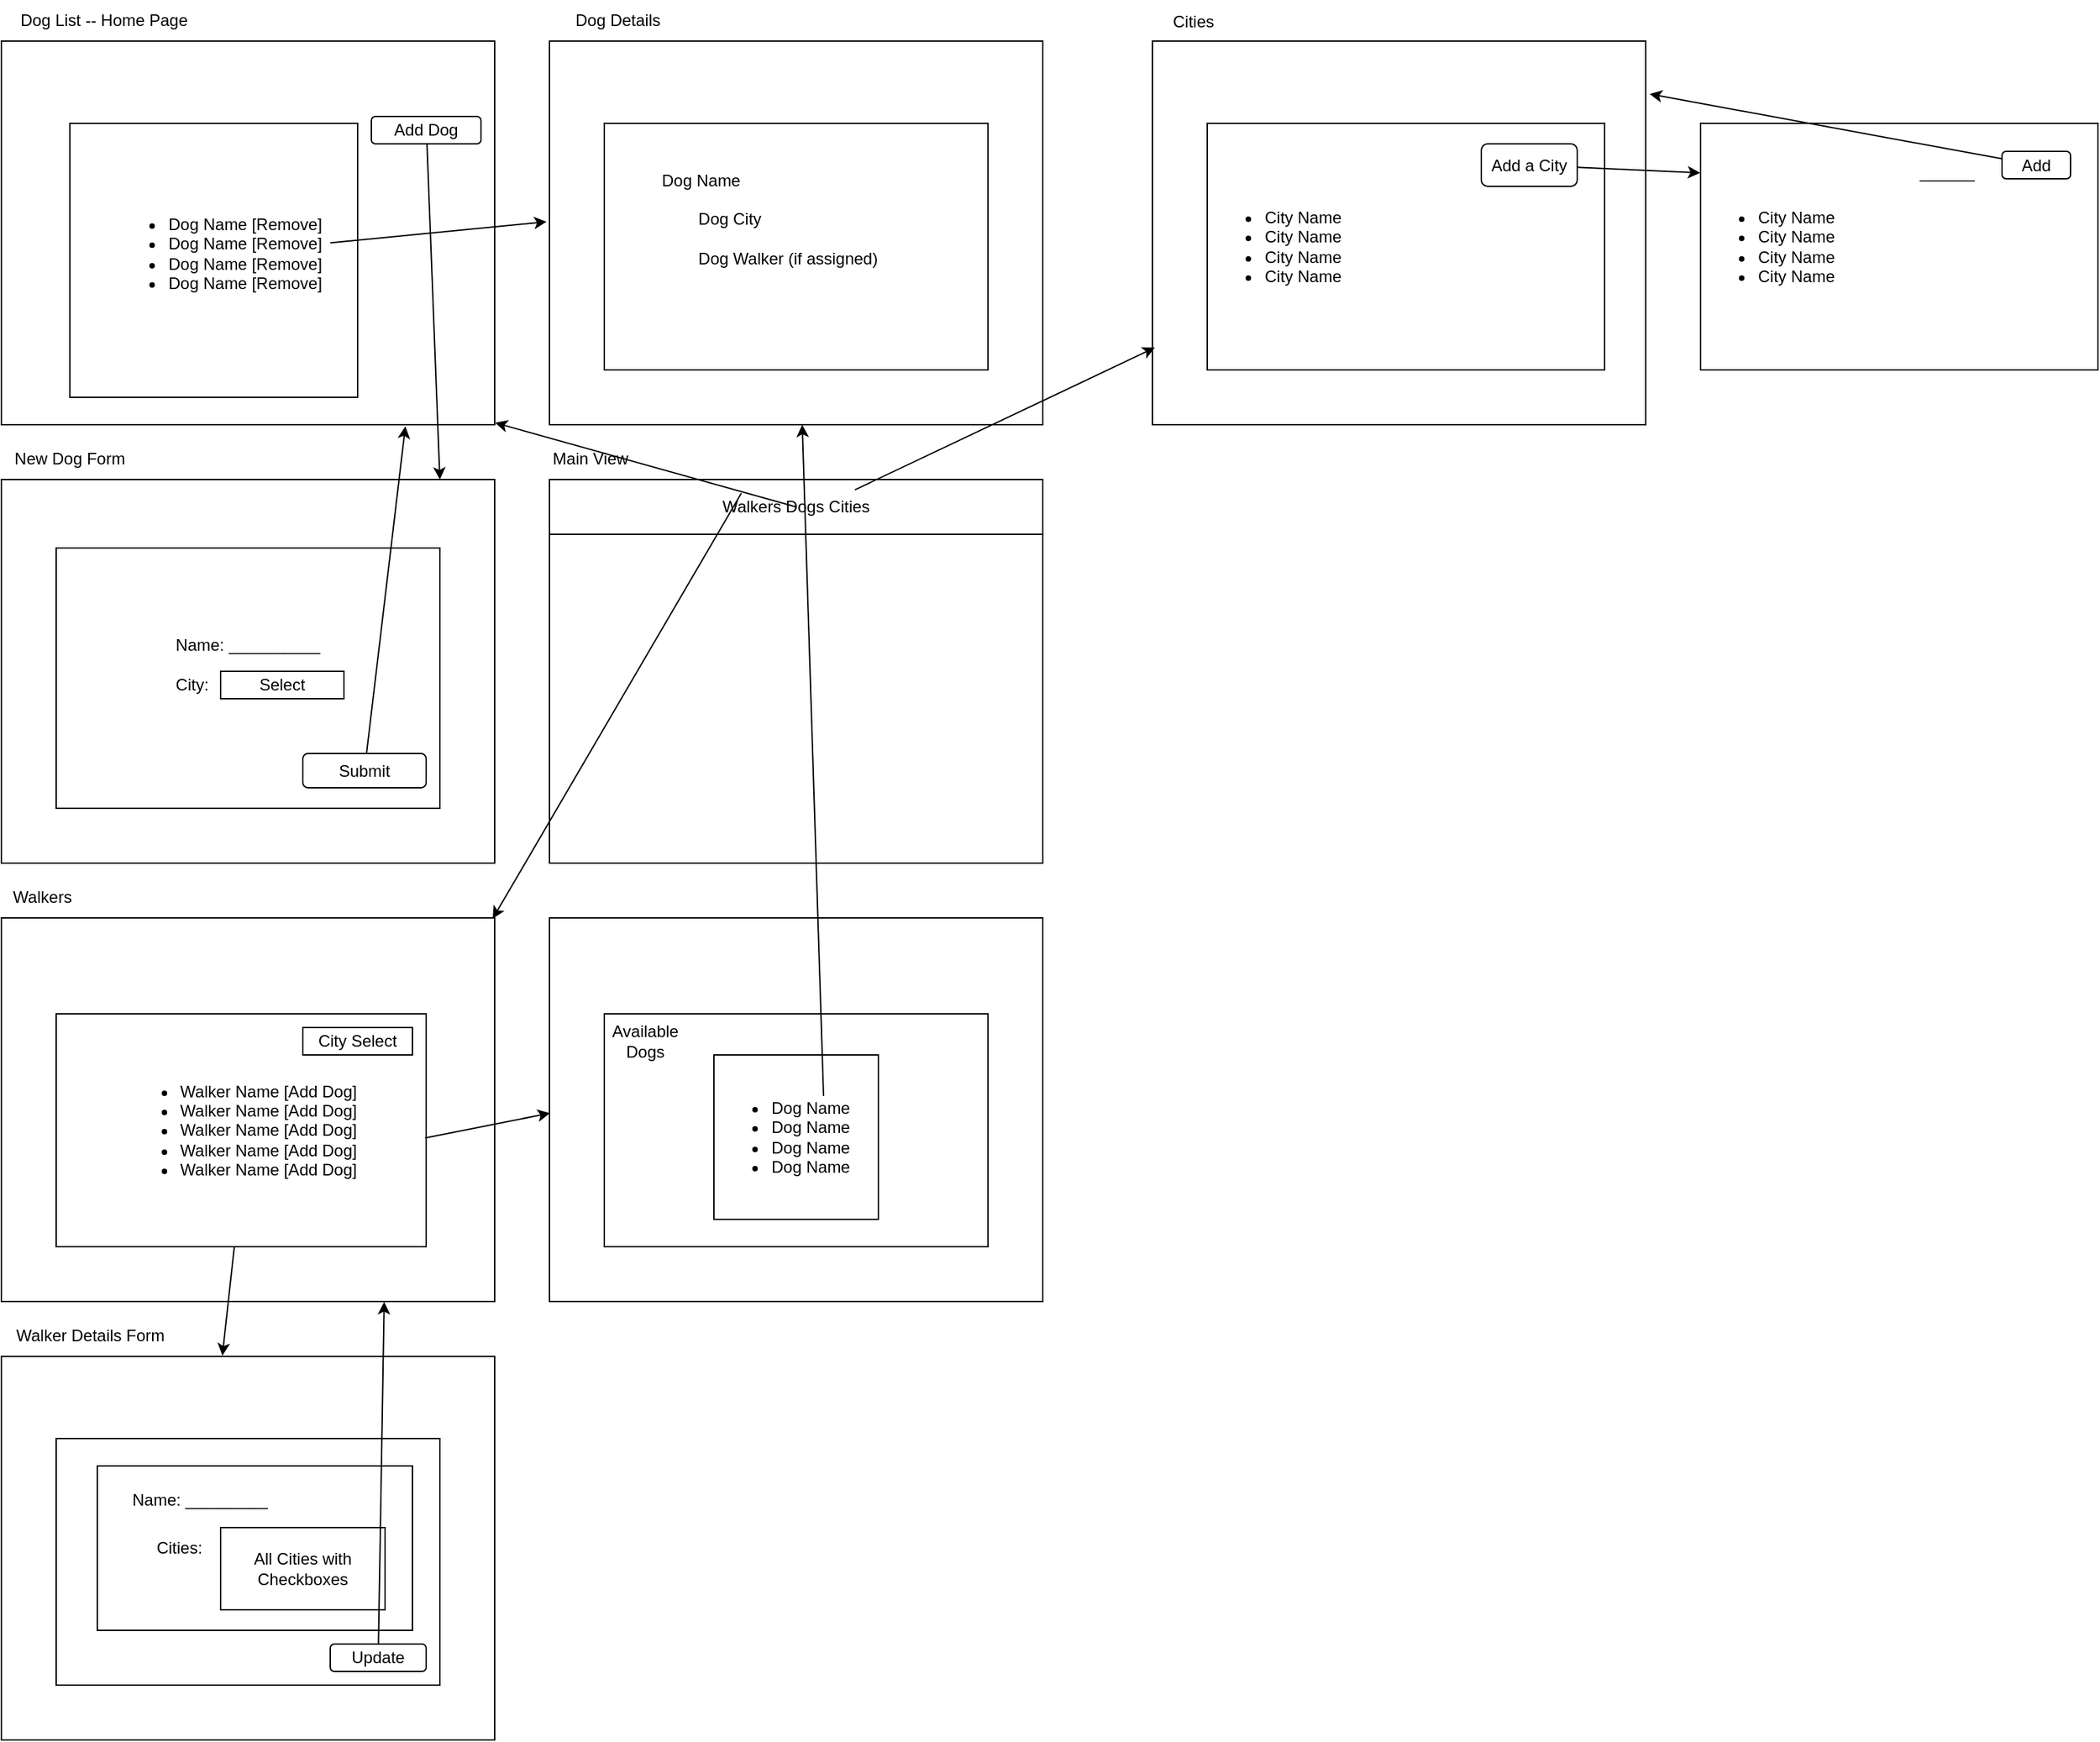 <mxfile version="21.6.5" type="device">
  <diagram name="Page-1" id="RhVXnUdQvMyFJzeVA4Ct">
    <mxGraphModel dx="661" dy="688" grid="1" gridSize="10" guides="1" tooltips="1" connect="0" arrows="0" fold="1" page="1" pageScale="1" pageWidth="850" pageHeight="1100" math="0" shadow="0">
      <root>
        <mxCell id="0" />
        <mxCell id="1" parent="0" />
        <mxCell id="DNH00c0iW3-mDj3kYG-k-1" value="" style="rounded=0;whiteSpace=wrap;html=1;" vertex="1" parent="1">
          <mxGeometry x="40" y="80" width="360" height="280" as="geometry" />
        </mxCell>
        <mxCell id="DNH00c0iW3-mDj3kYG-k-2" value="" style="rounded=0;whiteSpace=wrap;html=1;" vertex="1" parent="1">
          <mxGeometry x="90" y="140" width="210" height="200" as="geometry" />
        </mxCell>
        <mxCell id="DNH00c0iW3-mDj3kYG-k-3" value="&lt;ul&gt;&lt;li&gt;Dog Name [Remove]&lt;/li&gt;&lt;li&gt;Dog Name [Remove]&lt;/li&gt;&lt;li style=&quot;&quot;&gt;Dog Name [Remove]&lt;/li&gt;&lt;li style=&quot;&quot;&gt;Dog Name [Remove]&lt;/li&gt;&lt;/ul&gt;" style="text;html=1;strokeColor=none;fillColor=none;align=left;verticalAlign=middle;whiteSpace=wrap;rounded=0;" vertex="1" parent="1">
          <mxGeometry x="120" y="155" width="160" height="160" as="geometry" />
        </mxCell>
        <mxCell id="DNH00c0iW3-mDj3kYG-k-4" value="Dog List -- Home Page" style="text;html=1;strokeColor=none;fillColor=none;align=center;verticalAlign=middle;whiteSpace=wrap;rounded=0;" vertex="1" parent="1">
          <mxGeometry x="40" y="50" width="150" height="30" as="geometry" />
        </mxCell>
        <mxCell id="DNH00c0iW3-mDj3kYG-k-5" value="" style="rounded=0;whiteSpace=wrap;html=1;" vertex="1" parent="1">
          <mxGeometry x="440" y="80" width="360" height="280" as="geometry" />
        </mxCell>
        <mxCell id="DNH00c0iW3-mDj3kYG-k-6" value="Dog Details" style="text;html=1;strokeColor=none;fillColor=none;align=center;verticalAlign=middle;whiteSpace=wrap;rounded=0;" vertex="1" parent="1">
          <mxGeometry x="440" y="50" width="100" height="30" as="geometry" />
        </mxCell>
        <mxCell id="DNH00c0iW3-mDj3kYG-k-7" value="" style="rounded=0;whiteSpace=wrap;html=1;" vertex="1" parent="1">
          <mxGeometry x="480" y="140" width="280" height="180" as="geometry" />
        </mxCell>
        <mxCell id="DNH00c0iW3-mDj3kYG-k-8" value="Dog Name&lt;br&gt;&lt;br&gt;&lt;span style=&quot;white-space: pre;&quot;&gt;&#x9;&lt;/span&gt;Dog City&lt;br&gt;&lt;br&gt;&lt;span style=&quot;white-space: pre;&quot;&gt;&#x9;&lt;/span&gt;Dog Walker (if assigned)" style="text;html=1;strokeColor=none;fillColor=none;align=left;verticalAlign=middle;whiteSpace=wrap;rounded=0;" vertex="1" parent="1">
          <mxGeometry x="520" y="140" width="200" height="140" as="geometry" />
        </mxCell>
        <mxCell id="DNH00c0iW3-mDj3kYG-k-9" value="Add Dog" style="rounded=1;whiteSpace=wrap;html=1;" vertex="1" parent="1">
          <mxGeometry x="310" y="135" width="80" height="20" as="geometry" />
        </mxCell>
        <mxCell id="DNH00c0iW3-mDj3kYG-k-11" value="" style="rounded=0;whiteSpace=wrap;html=1;" vertex="1" parent="1">
          <mxGeometry x="40" y="400" width="360" height="280" as="geometry" />
        </mxCell>
        <mxCell id="DNH00c0iW3-mDj3kYG-k-12" value="New Dog Form" style="text;html=1;strokeColor=none;fillColor=none;align=center;verticalAlign=middle;whiteSpace=wrap;rounded=0;" vertex="1" parent="1">
          <mxGeometry x="40" y="370" width="100" height="30" as="geometry" />
        </mxCell>
        <mxCell id="DNH00c0iW3-mDj3kYG-k-13" value="" style="endArrow=classic;html=1;rounded=0;" edge="1" parent="1">
          <mxGeometry width="50" height="50" relative="1" as="geometry">
            <mxPoint x="350.577" y="155" as="sourcePoint" />
            <mxPoint x="360.0" y="400" as="targetPoint" />
            <Array as="points" />
          </mxGeometry>
        </mxCell>
        <mxCell id="DNH00c0iW3-mDj3kYG-k-14" value="" style="rounded=0;whiteSpace=wrap;html=1;" vertex="1" parent="1">
          <mxGeometry x="80" y="450" width="280" height="190" as="geometry" />
        </mxCell>
        <mxCell id="DNH00c0iW3-mDj3kYG-k-15" value="Name: __________&lt;br&gt;&lt;br&gt;&lt;div style=&quot;text-align: left;&quot;&gt;&lt;span style=&quot;background-color: initial;&quot;&gt;City:&lt;/span&gt;&lt;/div&gt;" style="text;html=1;strokeColor=none;fillColor=none;align=center;verticalAlign=middle;whiteSpace=wrap;rounded=0;" vertex="1" parent="1">
          <mxGeometry x="110" y="470" width="220" height="130" as="geometry" />
        </mxCell>
        <mxCell id="DNH00c0iW3-mDj3kYG-k-16" value="Select" style="rounded=0;whiteSpace=wrap;html=1;" vertex="1" parent="1">
          <mxGeometry x="200" y="540" width="90" height="20" as="geometry" />
        </mxCell>
        <mxCell id="DNH00c0iW3-mDj3kYG-k-18" value="Submit" style="rounded=1;whiteSpace=wrap;html=1;" vertex="1" parent="1">
          <mxGeometry x="260" y="600" width="90" height="25" as="geometry" />
        </mxCell>
        <mxCell id="DNH00c0iW3-mDj3kYG-k-20" value="" style="endArrow=classic;html=1;rounded=0;entryX=0.819;entryY=1.004;entryDx=0;entryDy=0;entryPerimeter=0;" edge="1" parent="1" source="DNH00c0iW3-mDj3kYG-k-18" target="DNH00c0iW3-mDj3kYG-k-1">
          <mxGeometry width="50" height="50" relative="1" as="geometry">
            <mxPoint x="-34.677" y="580" as="sourcePoint" />
            <mxPoint x="300" y="440" as="targetPoint" />
          </mxGeometry>
        </mxCell>
        <mxCell id="DNH00c0iW3-mDj3kYG-k-21" value="" style="endArrow=classic;html=1;rounded=0;entryX=-0.006;entryY=0.471;entryDx=0;entryDy=0;entryPerimeter=0;" edge="1" parent="1" source="DNH00c0iW3-mDj3kYG-k-3" target="DNH00c0iW3-mDj3kYG-k-5">
          <mxGeometry width="50" height="50" relative="1" as="geometry">
            <mxPoint x="370" y="270" as="sourcePoint" />
            <mxPoint x="420" y="220" as="targetPoint" />
          </mxGeometry>
        </mxCell>
        <mxCell id="DNH00c0iW3-mDj3kYG-k-23" value="" style="rounded=0;whiteSpace=wrap;html=1;" vertex="1" parent="1">
          <mxGeometry x="440" y="400" width="360" height="280" as="geometry" />
        </mxCell>
        <mxCell id="DNH00c0iW3-mDj3kYG-k-24" value="Main View" style="text;html=1;strokeColor=none;fillColor=none;align=center;verticalAlign=middle;whiteSpace=wrap;rounded=0;" vertex="1" parent="1">
          <mxGeometry x="440" y="370" width="60" height="30" as="geometry" />
        </mxCell>
        <mxCell id="DNH00c0iW3-mDj3kYG-k-25" value="" style="rounded=0;whiteSpace=wrap;html=1;" vertex="1" parent="1">
          <mxGeometry x="440" y="400" width="360" height="40" as="geometry" />
        </mxCell>
        <mxCell id="DNH00c0iW3-mDj3kYG-k-26" value="Walkers Dogs Cities" style="text;html=1;strokeColor=none;fillColor=none;align=center;verticalAlign=middle;whiteSpace=wrap;rounded=0;" vertex="1" parent="1">
          <mxGeometry x="460" y="405" width="320" height="30" as="geometry" />
        </mxCell>
        <mxCell id="DNH00c0iW3-mDj3kYG-k-27" value="" style="rounded=0;whiteSpace=wrap;html=1;" vertex="1" parent="1">
          <mxGeometry x="40" y="720" width="360" height="280" as="geometry" />
        </mxCell>
        <mxCell id="DNH00c0iW3-mDj3kYG-k-28" value="Walkers" style="text;html=1;strokeColor=none;fillColor=none;align=center;verticalAlign=middle;whiteSpace=wrap;rounded=0;" vertex="1" parent="1">
          <mxGeometry x="40" y="690" width="60" height="30" as="geometry" />
        </mxCell>
        <mxCell id="DNH00c0iW3-mDj3kYG-k-29" value="&lt;ul&gt;&lt;li&gt;Walker Name [Add Dog]&lt;/li&gt;&lt;li&gt;Walker Name [Add Dog]&lt;/li&gt;&lt;li&gt;Walker Name&amp;nbsp;[Add Dog]&lt;/li&gt;&lt;li&gt;Walker Name&amp;nbsp;[Add Dog]&lt;/li&gt;&lt;li&gt;Walker Name&amp;nbsp;[Add Dog]&lt;/li&gt;&lt;/ul&gt;" style="rounded=0;whiteSpace=wrap;html=1;" vertex="1" parent="1">
          <mxGeometry x="80" y="790" width="270" height="170" as="geometry" />
        </mxCell>
        <mxCell id="DNH00c0iW3-mDj3kYG-k-31" value="City Select" style="rounded=0;whiteSpace=wrap;html=1;" vertex="1" parent="1">
          <mxGeometry x="260" y="800" width="80" height="20" as="geometry" />
        </mxCell>
        <mxCell id="DNH00c0iW3-mDj3kYG-k-32" value="" style="rounded=0;whiteSpace=wrap;html=1;" vertex="1" parent="1">
          <mxGeometry x="440" y="720" width="360" height="280" as="geometry" />
        </mxCell>
        <mxCell id="DNH00c0iW3-mDj3kYG-k-33" value="" style="rounded=0;whiteSpace=wrap;html=1;" vertex="1" parent="1">
          <mxGeometry x="480" y="790" width="280" height="170" as="geometry" />
        </mxCell>
        <mxCell id="DNH00c0iW3-mDj3kYG-k-34" value="Available Dogs" style="text;html=1;strokeColor=none;fillColor=none;align=center;verticalAlign=middle;whiteSpace=wrap;rounded=0;" vertex="1" parent="1">
          <mxGeometry x="480" y="795" width="60" height="30" as="geometry" />
        </mxCell>
        <mxCell id="DNH00c0iW3-mDj3kYG-k-35" value="&lt;ul&gt;&lt;li&gt;Dog Name&lt;/li&gt;&lt;li&gt;Dog Name&lt;/li&gt;&lt;li&gt;Dog Name&lt;/li&gt;&lt;li&gt;Dog Name&lt;/li&gt;&lt;/ul&gt;" style="rounded=0;whiteSpace=wrap;html=1;align=left;" vertex="1" parent="1">
          <mxGeometry x="560" y="820" width="120" height="120" as="geometry" />
        </mxCell>
        <mxCell id="DNH00c0iW3-mDj3kYG-k-36" value="" style="endArrow=classic;html=1;rounded=0;" edge="1" parent="1" target="DNH00c0iW3-mDj3kYG-k-5">
          <mxGeometry width="50" height="50" relative="1" as="geometry">
            <mxPoint x="640" y="850" as="sourcePoint" />
            <mxPoint x="690" y="800" as="targetPoint" />
          </mxGeometry>
        </mxCell>
        <mxCell id="DNH00c0iW3-mDj3kYG-k-37" value="" style="endArrow=classic;html=1;rounded=0;exitX=0.997;exitY=0.533;exitDx=0;exitDy=0;exitPerimeter=0;entryX=0.001;entryY=0.509;entryDx=0;entryDy=0;entryPerimeter=0;" edge="1" parent="1" source="DNH00c0iW3-mDj3kYG-k-29" target="DNH00c0iW3-mDj3kYG-k-32">
          <mxGeometry width="50" height="50" relative="1" as="geometry">
            <mxPoint x="440" y="660" as="sourcePoint" />
            <mxPoint x="490" y="610" as="targetPoint" />
          </mxGeometry>
        </mxCell>
        <mxCell id="DNH00c0iW3-mDj3kYG-k-38" value="" style="endArrow=classic;html=1;rounded=0;entryX=0.996;entryY=0.002;entryDx=0;entryDy=0;entryPerimeter=0;" edge="1" parent="1" target="DNH00c0iW3-mDj3kYG-k-27">
          <mxGeometry width="50" height="50" relative="1" as="geometry">
            <mxPoint x="580" y="410" as="sourcePoint" />
            <mxPoint x="490" y="410" as="targetPoint" />
          </mxGeometry>
        </mxCell>
        <mxCell id="DNH00c0iW3-mDj3kYG-k-39" value="" style="endArrow=classic;html=1;rounded=0;entryX=1.001;entryY=0.995;entryDx=0;entryDy=0;entryPerimeter=0;" edge="1" parent="1" target="DNH00c0iW3-mDj3kYG-k-1">
          <mxGeometry width="50" height="50" relative="1" as="geometry">
            <mxPoint x="620" y="420" as="sourcePoint" />
            <mxPoint x="490" y="410" as="targetPoint" />
          </mxGeometry>
        </mxCell>
        <mxCell id="DNH00c0iW3-mDj3kYG-k-40" value="" style="rounded=0;whiteSpace=wrap;html=1;" vertex="1" parent="1">
          <mxGeometry x="880" y="80" width="360" height="280" as="geometry" />
        </mxCell>
        <mxCell id="DNH00c0iW3-mDj3kYG-k-41" value="Cities" style="text;html=1;strokeColor=none;fillColor=none;align=center;verticalAlign=middle;whiteSpace=wrap;rounded=0;" vertex="1" parent="1">
          <mxGeometry x="880" y="51" width="60" height="30" as="geometry" />
        </mxCell>
        <mxCell id="DNH00c0iW3-mDj3kYG-k-42" value="" style="endArrow=classic;html=1;rounded=0;exitX=0.634;exitY=0.084;exitDx=0;exitDy=0;exitPerimeter=0;entryX=0.005;entryY=0.799;entryDx=0;entryDy=0;entryPerimeter=0;" edge="1" parent="1" source="DNH00c0iW3-mDj3kYG-k-26" target="DNH00c0iW3-mDj3kYG-k-40">
          <mxGeometry width="50" height="50" relative="1" as="geometry">
            <mxPoint x="780" y="540" as="sourcePoint" />
            <mxPoint x="830" y="490" as="targetPoint" />
          </mxGeometry>
        </mxCell>
        <mxCell id="DNH00c0iW3-mDj3kYG-k-43" value="&lt;ul&gt;&lt;li&gt;City Name&lt;/li&gt;&lt;li&gt;City Name&lt;/li&gt;&lt;li&gt;City Name&lt;/li&gt;&lt;li&gt;City Name&lt;/li&gt;&lt;/ul&gt;" style="rounded=0;whiteSpace=wrap;html=1;align=left;" vertex="1" parent="1">
          <mxGeometry x="920" y="140" width="290" height="180" as="geometry" />
        </mxCell>
        <mxCell id="DNH00c0iW3-mDj3kYG-k-44" value="Add a City" style="rounded=1;whiteSpace=wrap;html=1;" vertex="1" parent="1">
          <mxGeometry x="1120" y="155" width="70" height="31" as="geometry" />
        </mxCell>
        <mxCell id="DNH00c0iW3-mDj3kYG-k-47" value="&lt;ul&gt;&lt;li&gt;City Name&lt;/li&gt;&lt;li&gt;City Name&lt;/li&gt;&lt;li&gt;City Name&lt;/li&gt;&lt;li&gt;City Name&lt;/li&gt;&lt;/ul&gt;" style="rounded=0;whiteSpace=wrap;html=1;align=left;" vertex="1" parent="1">
          <mxGeometry x="1280" y="140" width="290" height="180" as="geometry" />
        </mxCell>
        <mxCell id="DNH00c0iW3-mDj3kYG-k-48" value="Add" style="rounded=1;whiteSpace=wrap;html=1;" vertex="1" parent="1">
          <mxGeometry x="1500" y="160.5" width="50" height="20" as="geometry" />
        </mxCell>
        <mxCell id="DNH00c0iW3-mDj3kYG-k-49" value="______" style="text;html=1;strokeColor=none;fillColor=none;align=center;verticalAlign=middle;whiteSpace=wrap;rounded=0;" vertex="1" parent="1">
          <mxGeometry x="1430" y="160.5" width="60" height="30" as="geometry" />
        </mxCell>
        <mxCell id="DNH00c0iW3-mDj3kYG-k-50" value="" style="endArrow=classic;html=1;rounded=0;entryX=-0.001;entryY=0.201;entryDx=0;entryDy=0;entryPerimeter=0;" edge="1" parent="1" source="DNH00c0iW3-mDj3kYG-k-44" target="DNH00c0iW3-mDj3kYG-k-47">
          <mxGeometry width="50" height="50" relative="1" as="geometry">
            <mxPoint x="1190" y="220" as="sourcePoint" />
            <mxPoint x="1240" y="170" as="targetPoint" />
          </mxGeometry>
        </mxCell>
        <mxCell id="DNH00c0iW3-mDj3kYG-k-51" value="" style="endArrow=classic;html=1;rounded=0;entryX=1.008;entryY=0.138;entryDx=0;entryDy=0;entryPerimeter=0;" edge="1" parent="1" source="DNH00c0iW3-mDj3kYG-k-48" target="DNH00c0iW3-mDj3kYG-k-40">
          <mxGeometry width="50" height="50" relative="1" as="geometry">
            <mxPoint x="1190" y="220" as="sourcePoint" />
            <mxPoint x="1240" y="170" as="targetPoint" />
          </mxGeometry>
        </mxCell>
        <mxCell id="DNH00c0iW3-mDj3kYG-k-52" value="" style="rounded=0;whiteSpace=wrap;html=1;" vertex="1" parent="1">
          <mxGeometry x="40" y="1040" width="360" height="280" as="geometry" />
        </mxCell>
        <mxCell id="DNH00c0iW3-mDj3kYG-k-53" value="Walker Details Form" style="text;html=1;strokeColor=none;fillColor=none;align=center;verticalAlign=middle;whiteSpace=wrap;rounded=0;" vertex="1" parent="1">
          <mxGeometry x="40" y="1010" width="130" height="30" as="geometry" />
        </mxCell>
        <mxCell id="DNH00c0iW3-mDj3kYG-k-54" value="" style="endArrow=classic;html=1;rounded=0;entryX=0.448;entryY=-0.002;entryDx=0;entryDy=0;entryPerimeter=0;" edge="1" parent="1" target="DNH00c0iW3-mDj3kYG-k-52">
          <mxGeometry width="50" height="50" relative="1" as="geometry">
            <mxPoint x="210" y="960" as="sourcePoint" />
            <mxPoint x="300" y="970" as="targetPoint" />
          </mxGeometry>
        </mxCell>
        <mxCell id="DNH00c0iW3-mDj3kYG-k-55" value="" style="rounded=0;whiteSpace=wrap;html=1;" vertex="1" parent="1">
          <mxGeometry x="80" y="1100" width="280" height="180" as="geometry" />
        </mxCell>
        <mxCell id="DNH00c0iW3-mDj3kYG-k-56" value="Update" style="rounded=1;whiteSpace=wrap;html=1;" vertex="1" parent="1">
          <mxGeometry x="280" y="1250" width="70" height="20" as="geometry" />
        </mxCell>
        <mxCell id="DNH00c0iW3-mDj3kYG-k-57" value="" style="rounded=0;whiteSpace=wrap;html=1;" vertex="1" parent="1">
          <mxGeometry x="110" y="1120" width="230" height="120" as="geometry" />
        </mxCell>
        <mxCell id="DNH00c0iW3-mDj3kYG-k-58" value="Name: _________" style="text;html=1;strokeColor=none;fillColor=none;align=center;verticalAlign=middle;whiteSpace=wrap;rounded=0;" vertex="1" parent="1">
          <mxGeometry x="120" y="1130" width="130" height="30" as="geometry" />
        </mxCell>
        <mxCell id="DNH00c0iW3-mDj3kYG-k-60" value="Cities:" style="text;html=1;strokeColor=none;fillColor=none;align=center;verticalAlign=middle;whiteSpace=wrap;rounded=0;" vertex="1" parent="1">
          <mxGeometry x="140" y="1165" width="60" height="30" as="geometry" />
        </mxCell>
        <mxCell id="DNH00c0iW3-mDj3kYG-k-61" value="All Cities with Checkboxes" style="rounded=0;whiteSpace=wrap;html=1;" vertex="1" parent="1">
          <mxGeometry x="200" y="1165" width="120" height="60" as="geometry" />
        </mxCell>
        <mxCell id="DNH00c0iW3-mDj3kYG-k-62" value="" style="endArrow=classic;html=1;rounded=0;entryX=0.776;entryY=1.001;entryDx=0;entryDy=0;entryPerimeter=0;" edge="1" parent="1" source="DNH00c0iW3-mDj3kYG-k-56" target="DNH00c0iW3-mDj3kYG-k-27">
          <mxGeometry width="50" height="50" relative="1" as="geometry">
            <mxPoint x="430" y="1230" as="sourcePoint" />
            <mxPoint x="480" y="1180" as="targetPoint" />
          </mxGeometry>
        </mxCell>
      </root>
    </mxGraphModel>
  </diagram>
</mxfile>

